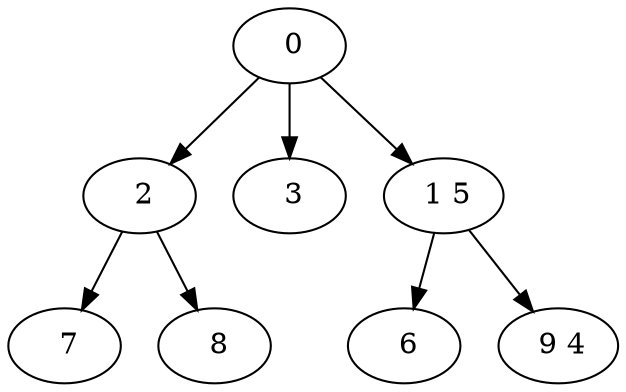 digraph mytree {
" 0" -> " 2";
" 0" -> " 3";
" 0" -> " 1 5";
" 2" -> " 7";
" 2" -> " 8";
" 3";
" 1 5" -> " 6";
" 1 5" -> " 9 4";
" 7";
" 8";
" 6";
" 9 4";
}
